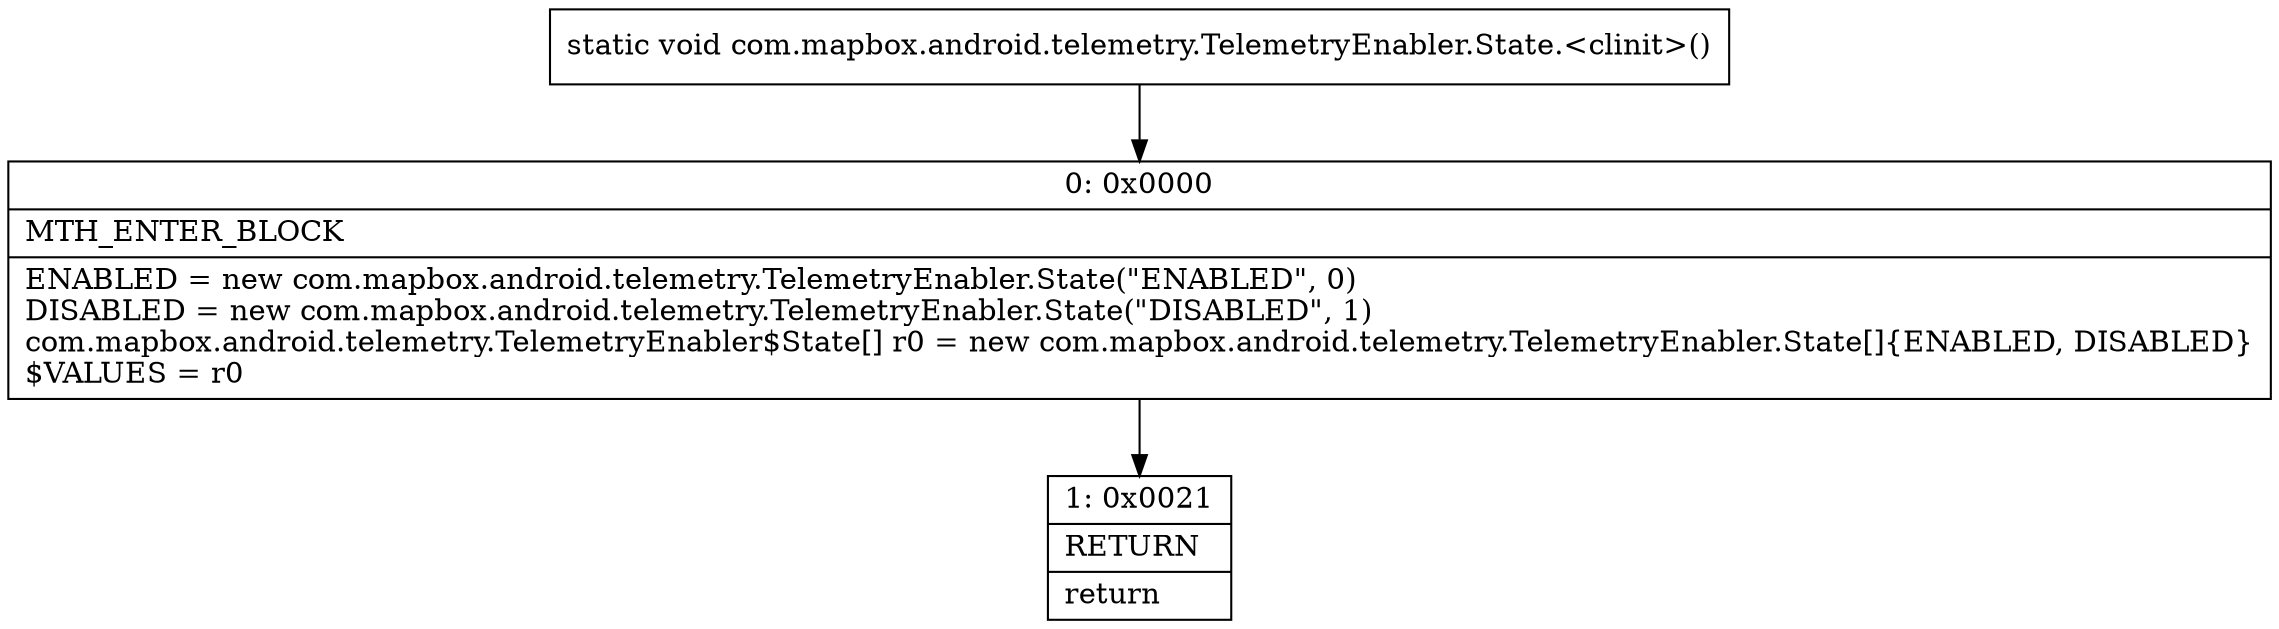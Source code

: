 digraph "CFG forcom.mapbox.android.telemetry.TelemetryEnabler.State.\<clinit\>()V" {
Node_0 [shape=record,label="{0\:\ 0x0000|MTH_ENTER_BLOCK\l|ENABLED = new com.mapbox.android.telemetry.TelemetryEnabler.State(\"ENABLED\", 0)\lDISABLED = new com.mapbox.android.telemetry.TelemetryEnabler.State(\"DISABLED\", 1)\lcom.mapbox.android.telemetry.TelemetryEnabler$State[] r0 = new com.mapbox.android.telemetry.TelemetryEnabler.State[]\{ENABLED, DISABLED\}\l$VALUES = r0\l}"];
Node_1 [shape=record,label="{1\:\ 0x0021|RETURN\l|return\l}"];
MethodNode[shape=record,label="{static void com.mapbox.android.telemetry.TelemetryEnabler.State.\<clinit\>() }"];
MethodNode -> Node_0;
Node_0 -> Node_1;
}

